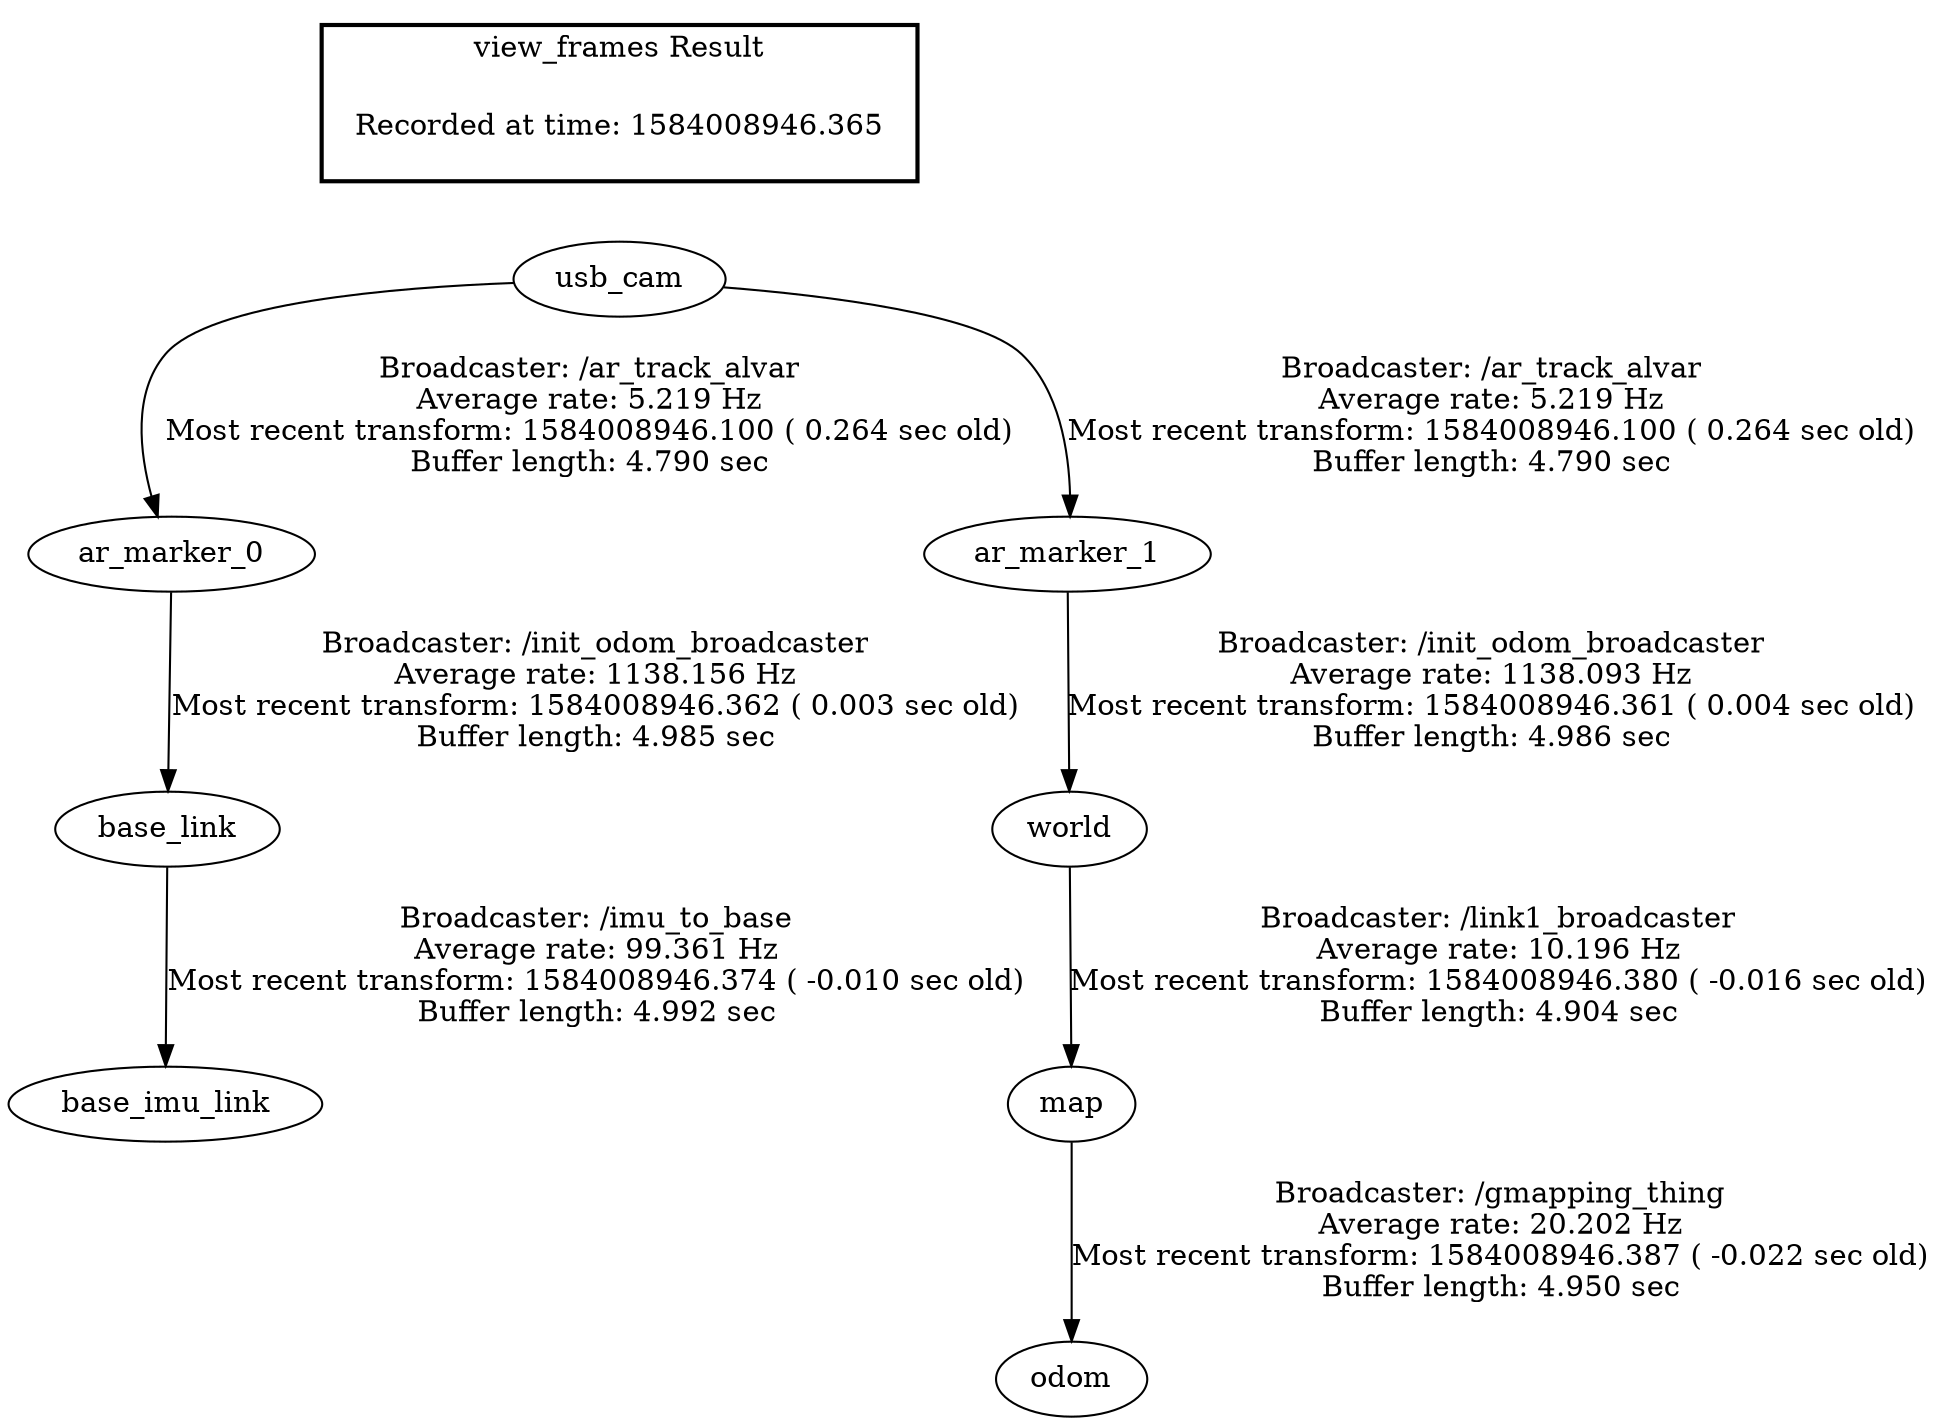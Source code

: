 digraph G {
"base_link" -> "base_imu_link"[label="Broadcaster: /imu_to_base\nAverage rate: 99.361 Hz\nMost recent transform: 1584008946.374 ( -0.010 sec old)\nBuffer length: 4.992 sec\n"];
"ar_marker_0" -> "base_link"[label="Broadcaster: /init_odom_broadcaster\nAverage rate: 1138.156 Hz\nMost recent transform: 1584008946.362 ( 0.003 sec old)\nBuffer length: 4.985 sec\n"];
"ar_marker_1" -> "world"[label="Broadcaster: /init_odom_broadcaster\nAverage rate: 1138.093 Hz\nMost recent transform: 1584008946.361 ( 0.004 sec old)\nBuffer length: 4.986 sec\n"];
"usb_cam" -> "ar_marker_1"[label="Broadcaster: /ar_track_alvar\nAverage rate: 5.219 Hz\nMost recent transform: 1584008946.100 ( 0.264 sec old)\nBuffer length: 4.790 sec\n"];
"world" -> "map"[label="Broadcaster: /link1_broadcaster\nAverage rate: 10.196 Hz\nMost recent transform: 1584008946.380 ( -0.016 sec old)\nBuffer length: 4.904 sec\n"];
"usb_cam" -> "ar_marker_0"[label="Broadcaster: /ar_track_alvar\nAverage rate: 5.219 Hz\nMost recent transform: 1584008946.100 ( 0.264 sec old)\nBuffer length: 4.790 sec\n"];
"map" -> "odom"[label="Broadcaster: /gmapping_thing\nAverage rate: 20.202 Hz\nMost recent transform: 1584008946.387 ( -0.022 sec old)\nBuffer length: 4.950 sec\n"];
edge [style=invis];
 subgraph cluster_legend { style=bold; color=black; label ="view_frames Result";
"Recorded at time: 1584008946.365"[ shape=plaintext ] ;
 }->"usb_cam";
}